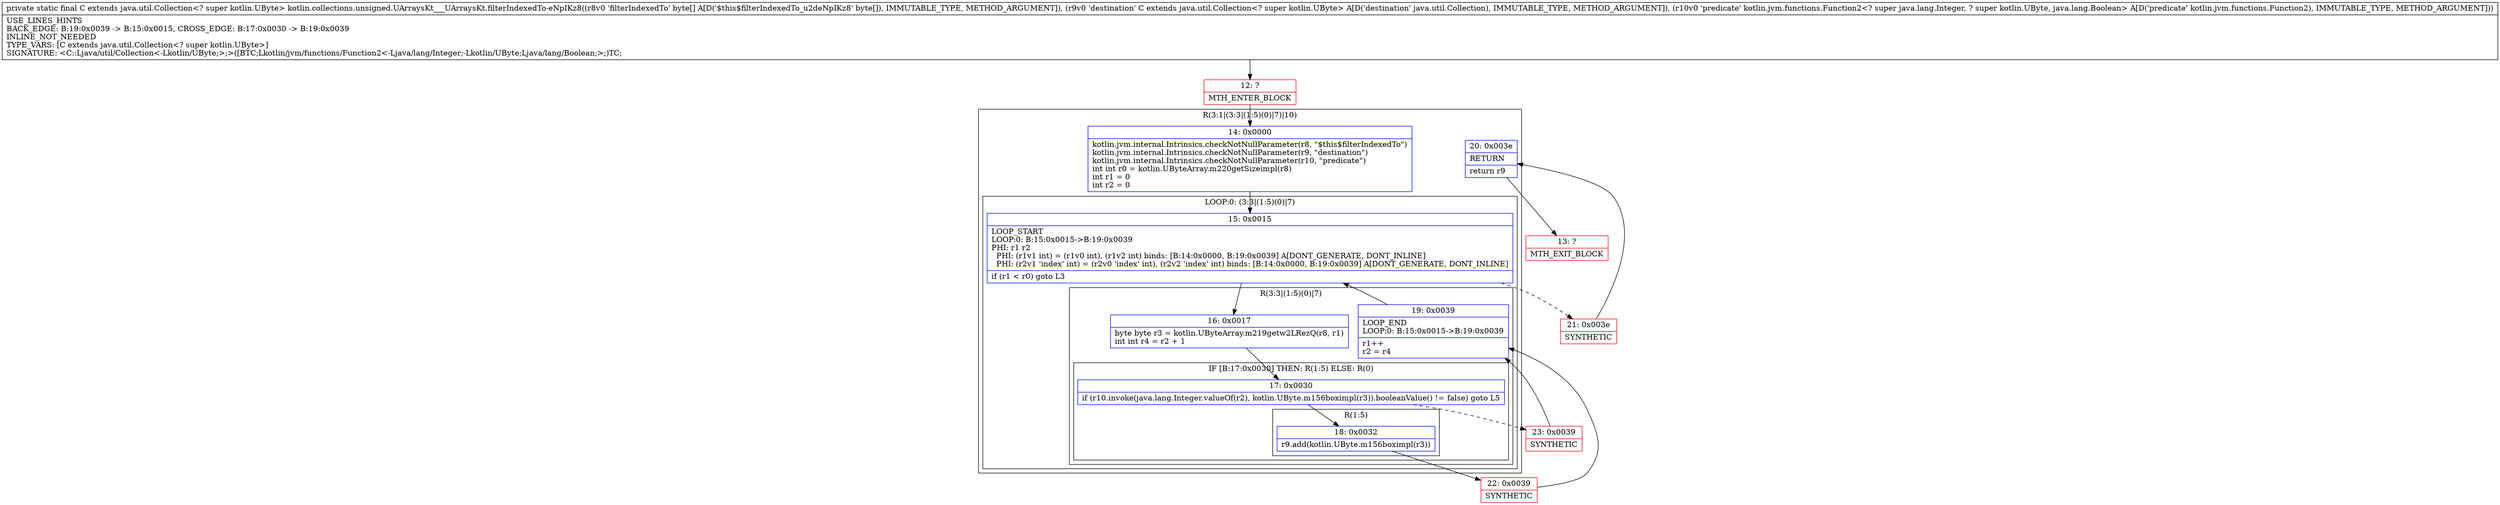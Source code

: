 digraph "CFG forkotlin.collections.unsigned.UArraysKt___UArraysKt.filterIndexedTo\-eNpIKz8([BLjava\/util\/Collection;Lkotlin\/jvm\/functions\/Function2;)Ljava\/util\/Collection;" {
subgraph cluster_Region_1452666135 {
label = "R(3:1|(3:3|(1:5)(0)|7)|10)";
node [shape=record,color=blue];
Node_14 [shape=record,label="{14\:\ 0x0000|kotlin.jvm.internal.Intrinsics.checkNotNullParameter(r8, \"$this$filterIndexedTo\")\lkotlin.jvm.internal.Intrinsics.checkNotNullParameter(r9, \"destination\")\lkotlin.jvm.internal.Intrinsics.checkNotNullParameter(r10, \"predicate\")\lint int r0 = kotlin.UByteArray.m220getSizeimpl(r8)\lint r1 = 0\lint r2 = 0\l}"];
subgraph cluster_LoopRegion_1972954625 {
label = "LOOP:0: (3:3|(1:5)(0)|7)";
node [shape=record,color=blue];
Node_15 [shape=record,label="{15\:\ 0x0015|LOOP_START\lLOOP:0: B:15:0x0015\-\>B:19:0x0039\lPHI: r1 r2 \l  PHI: (r1v1 int) = (r1v0 int), (r1v2 int) binds: [B:14:0x0000, B:19:0x0039] A[DONT_GENERATE, DONT_INLINE]\l  PHI: (r2v1 'index' int) = (r2v0 'index' int), (r2v2 'index' int) binds: [B:14:0x0000, B:19:0x0039] A[DONT_GENERATE, DONT_INLINE]\l|if (r1 \< r0) goto L3\l}"];
subgraph cluster_Region_136750578 {
label = "R(3:3|(1:5)(0)|7)";
node [shape=record,color=blue];
Node_16 [shape=record,label="{16\:\ 0x0017|byte byte r3 = kotlin.UByteArray.m219getw2LRezQ(r8, r1)\lint int r4 = r2 + 1\l}"];
subgraph cluster_IfRegion_1688900891 {
label = "IF [B:17:0x0030] THEN: R(1:5) ELSE: R(0)";
node [shape=record,color=blue];
Node_17 [shape=record,label="{17\:\ 0x0030|if (r10.invoke(java.lang.Integer.valueOf(r2), kotlin.UByte.m156boximpl(r3)).booleanValue() != false) goto L5\l}"];
subgraph cluster_Region_497951180 {
label = "R(1:5)";
node [shape=record,color=blue];
Node_18 [shape=record,label="{18\:\ 0x0032|r9.add(kotlin.UByte.m156boximpl(r3))\l}"];
}
subgraph cluster_Region_1075318624 {
label = "R(0)";
node [shape=record,color=blue];
}
}
Node_19 [shape=record,label="{19\:\ 0x0039|LOOP_END\lLOOP:0: B:15:0x0015\-\>B:19:0x0039\l|r1++\lr2 = r4\l}"];
}
}
Node_20 [shape=record,label="{20\:\ 0x003e|RETURN\l|return r9\l}"];
}
Node_12 [shape=record,color=red,label="{12\:\ ?|MTH_ENTER_BLOCK\l}"];
Node_22 [shape=record,color=red,label="{22\:\ 0x0039|SYNTHETIC\l}"];
Node_23 [shape=record,color=red,label="{23\:\ 0x0039|SYNTHETIC\l}"];
Node_21 [shape=record,color=red,label="{21\:\ 0x003e|SYNTHETIC\l}"];
Node_13 [shape=record,color=red,label="{13\:\ ?|MTH_EXIT_BLOCK\l}"];
MethodNode[shape=record,label="{private static final C extends java.util.Collection\<? super kotlin.UByte\> kotlin.collections.unsigned.UArraysKt___UArraysKt.filterIndexedTo\-eNpIKz8((r8v0 'filterIndexedTo' byte[] A[D('$this$filterIndexedTo_u2deNpIKz8' byte[]), IMMUTABLE_TYPE, METHOD_ARGUMENT]), (r9v0 'destination' C extends java.util.Collection\<? super kotlin.UByte\> A[D('destination' java.util.Collection), IMMUTABLE_TYPE, METHOD_ARGUMENT]), (r10v0 'predicate' kotlin.jvm.functions.Function2\<? super java.lang.Integer, ? super kotlin.UByte, java.lang.Boolean\> A[D('predicate' kotlin.jvm.functions.Function2), IMMUTABLE_TYPE, METHOD_ARGUMENT]))  | USE_LINES_HINTS\lBACK_EDGE: B:19:0x0039 \-\> B:15:0x0015, CROSS_EDGE: B:17:0x0030 \-\> B:19:0x0039\lINLINE_NOT_NEEDED\lTYPE_VARS: [C extends java.util.Collection\<? super kotlin.UByte\>]\lSIGNATURE: \<C::Ljava\/util\/Collection\<\-Lkotlin\/UByte;\>;\>([BTC;Lkotlin\/jvm\/functions\/Function2\<\-Ljava\/lang\/Integer;\-Lkotlin\/UByte;Ljava\/lang\/Boolean;\>;)TC;\l}"];
MethodNode -> Node_12;Node_14 -> Node_15;
Node_15 -> Node_16;
Node_15 -> Node_21[style=dashed];
Node_16 -> Node_17;
Node_17 -> Node_18;
Node_17 -> Node_23[style=dashed];
Node_18 -> Node_22;
Node_19 -> Node_15;
Node_20 -> Node_13;
Node_12 -> Node_14;
Node_22 -> Node_19;
Node_23 -> Node_19;
Node_21 -> Node_20;
}

